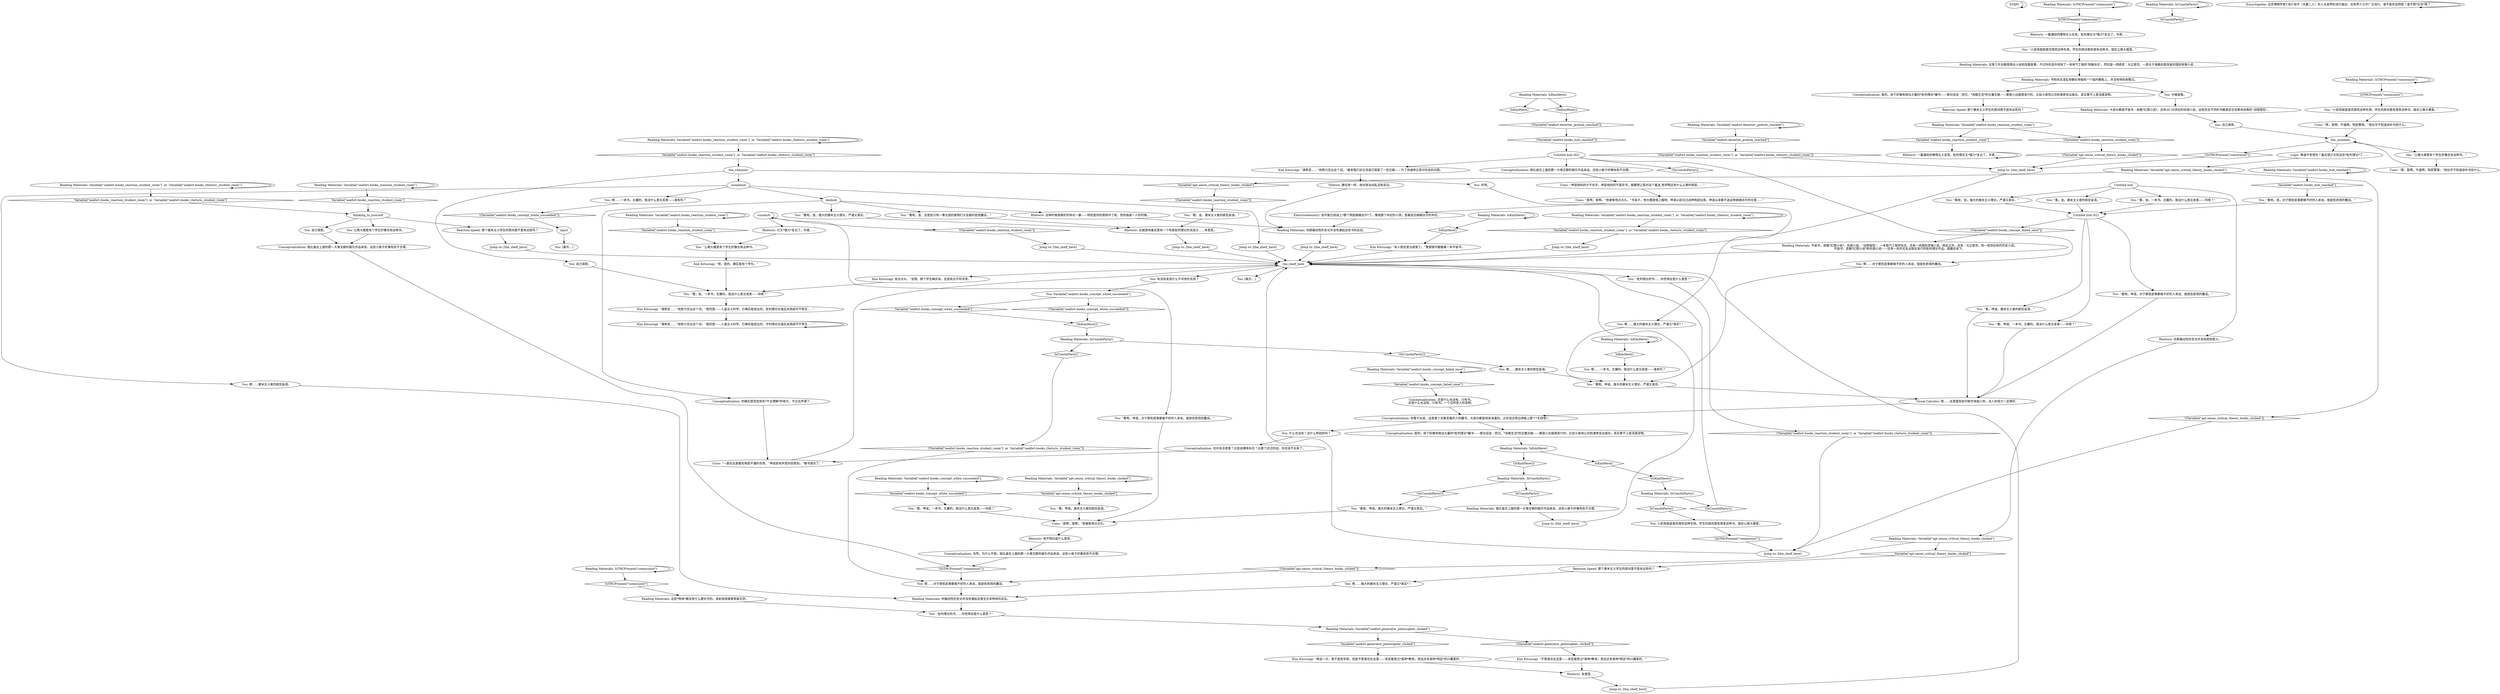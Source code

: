 # SEAFORT INT / READING MATERIALS
# bookshelf with critical theory (communist books) under gun
# ==================================================
digraph G {
	  0 [label="START"];
	  1 [label="input"];
	  2 [label="Reading Materials: Variable[\"seafort.books_concept_failed_once\"]"];
	  3 [label="Variable[\"seafort.books_concept_failed_once\"]", shape=diamond];
	  4 [label="!(Variable[\"seafort.books_concept_failed_once\"])", shape=diamond];
	  5 [label="You: “看啦，坤诺。强大的康米主义理论，严谨又真实。”"];
	  6 [label="Reading Materials: 你那煽动性的言论并没有激起这些书的反应。"];
	  7 [label="Jump to: [the_shelf_here]"];
	  8 [label="Rhetoric: 这种时候很难好好辩论一番——特别是你的搭档中了枪，而你独身一人的时候。"];
	  9 [label="You: “看，金。一本书。左翼的。我没什么意见发表——你呢？”"];
	  10 [label="Reading Materials: 相比盖在上面的那一大堆无聊的娱乐作品来说，这些小册子好像有些不合理。"];
	  11 [label="cunohub"];
	  12 [label="You: “看，坤诺。一本书。左翼的。我没什么意见发表——你呢？”"];
	  13 [label="Reading Materials: Variable[\"seafort.deserter_prehub_reached\"]"];
	  14 [label="Variable[\"seafort.deserter_prehub_reached\"]", shape=diamond];
	  15 [label="!(Variable[\"seafort.deserter_prehub_reached\"])", shape=diamond];
	  16 [label="Reading Materials: IsCunoInParty()"];
	  17 [label="IsCunoInParty()", shape=diamond];
	  18 [label="!(IsCunoInParty())", shape=diamond];
	  19 [label="You: 嗯……康米主义者的疯狂妄语。"];
	  20 [label="Untitled hub (02)"];
	  21 [label="Reading Materials: 书和杂志凌乱地躺在地板和一个临时橱柜上，并没有特别收整过。"];
	  22 [label="Reading Materials: IsKimHere()"];
	  23 [label="IsKimHere()", shape=diamond];
	  24 [label="!(IsKimHere())", shape=diamond];
	  25 [label="kimhub"];
	  26 [label="You: 嗯……对于那些屁事都做不好的人来说，就是些悲观的蠢话。"];
	  27 [label="Jump to: [the_shelf_here]"];
	  28 [label="Reading Materials: IsTHCPresent(\"communist\")"];
	  29 [label="IsTHCPresent(\"communist\")", shape=diamond];
	  30 [label="!(IsTHCPresent(\"communist\"))", shape=diamond];
	  31 [label="Conceptualization: 当然。为什么不呢。相比盖在上面的那一大堆无聊的娱乐作品来说，这些小册子好像有些不合理。"];
	  32 [label="Reading Materials: Variable[\"apt.sense_critical_theory_books_clicked\"]"];
	  33 [label="Variable[\"apt.sense_critical_theory_books_clicked\"]", shape=diamond];
	  34 [label="!(Variable[\"apt.sense_critical_theory_books_clicked\"])", shape=diamond];
	  35 [label="Reading Materials: IsTHCPresent(\"communist\")"];
	  36 [label="IsTHCPresent(\"communist\")", shape=diamond];
	  37 [label="!(IsTHCPresent(\"communist\"))", shape=diamond];
	  38 [label="You: 自己保密。"];
	  39 [label="Encyclopedia: 业余博物学家T.和T.哈平（夫妻二人）对人与自然的流行描述。在各界人士中广泛流行。谁不喜欢自然呢？谁不想*生存*呢？"];
	  40 [label="Reading Materials: 这里几乎全都是商业小说和连载故事，不过你在其中找到了一本电气工程的‘阴极杂志’。然后是一团纸浆：光之欲念，一部关于电路创意改装的国际惊悚小说……"];
	  41 [label="Kim Kitsuragi: 他点点头。“没错，那个学生确实有。还是有点不同寻常。”"];
	  42 [label="You: “批判理论的书……你觉得这是什么意思？”"];
	  43 [label="Logic: 难道不奇怪吗？最近很少见到这些*批判理论*了……"];
	  44 [label="You: “小屁孩就是喜欢探究这种东西。学生的房间里有很多这种书。就在公寓大楼里。”"];
	  45 [label="Rhetoric: 它又*强力*复出了。毕竟……"];
	  46 [label="You: “看，坤诺。康米主义者的疯狂妄语。”"];
	  47 [label="Reaction Speed: 那个康米主义学生的房间里不是有这些吗？"];
	  48 [label="Reading Materials: IsKimHere()"];
	  49 [label="IsKimHere()", shape=diamond];
	  50 [label="!(IsKimHere())", shape=diamond];
	  51 [label="Reading Materials: Variable[\"seafort.books_concept_white_succeeded\"]"];
	  52 [label="Variable[\"seafort.books_concept_white_succeeded\"]", shape=diamond];
	  53 [label="!(Variable[\"seafort.books_concept_white_succeeded\"])", shape=diamond];
	  54 [label="Reading Materials: 这些*物体*都没有什么要补充的。高射炮塔楼里鸦雀无声。"];
	  55 [label="Rhetoric: 一篇通俗的唯物主义反思。批判理论又*强力*复出了。毕竟……"];
	  56 [label="Reading Materials: Variable[\"seafort.books_reaction_student_room\"]  or  Variable[\"seafort.books_rhetoric_student_room\"]"];
	  57 [label="Variable[\"seafort.books_reaction_student_room\"]  or  Variable[\"seafort.books_rhetoric_student_room\"]", shape=diamond];
	  58 [label="!(Variable[\"seafort.books_reaction_student_room\"]  or  Variable[\"seafort.books_rhetoric_student_room\"])", shape=diamond];
	  59 [label="Conceptualization: 是的。床下好像有相当大量的*批判理论*藏书——换句话说：阴沉，*消极生活*的左翼文献——都是小出版商发行的，比如斗兽场公司和澳希亚出版社。其实算不上是消遣读物。"];
	  60 [label="You: [离开。]"];
	  61 [label="Reading Materials: Variable[\"seafort.books_hub_reached\"]"];
	  62 [label="Variable[\"seafort.books_hub_reached\"]", shape=diamond];
	  63 [label="!(Variable[\"seafort.books_hub_reached\"])", shape=diamond];
	  64 [label="Conceptualization: 是的。床下好像有相当大量的*批判理论*藏书——换句话说：阴沉，*消极生活*的左翼文献——都是小出版商发行的，比如斗兽场公司和澳希亚出版社。其实算不上是消遣读物。"];
	  65 [label="You: 好吧。"];
	  66 [label="You: “小屁孩就是喜欢探究这种东西。学生的房间里有很多这种书。就在公寓大楼里。”"];
	  67 [label="Reading Materials: Variable[\"seafort.books_reaction_student_room\"]  or  Variable[\"seafort.books_rhetoric_student_room\"]"];
	  68 [label="Variable[\"seafort.books_reaction_student_room\"]  or  Variable[\"seafort.books_rhetoric_student_room\"]", shape=diamond];
	  69 [label="!(Variable[\"seafort.books_reaction_student_room\"]  or  Variable[\"seafort.books_rhetoric_student_room\"])", shape=diamond];
	  70 [label="Cuno: “坤诺他妈的才不在乎。坤诺他妈的不喜欢书。崔娜想让我对这个着迷,老师啊还有什么之类的狗屁……”"];
	  71 [label="Jump to: [the_shelf_here]"];
	  72 [label="You: 嗯……强大的康米主义理论，严谨又*真实*！"];
	  73 [label="Reading Materials: Variable[\"seafort.books_reaction_student_room\"]"];
	  74 [label="Variable[\"seafort.books_reaction_student_room\"]", shape=diamond];
	  75 [label="!(Variable[\"seafort.books_reaction_student_room\"])", shape=diamond];
	  76 [label="Reaction Speed: 那个康米主义学生的房间里不是有这些吗？"];
	  77 [label="You: 小屁孩就是喜欢探究这种东西。学生的房间里有很多这种书。就在公寓大楼里。"];
	  78 [label="Cuno: “一直在这里看些狗屁不通的东西，”坤诺若有所思的回答到。“被书迷住了。”"];
	  79 [label="Visual Calculus: 嗯……这里面有些印刷字体挺小的。这人的视力一定很好。"];
	  80 [label="Cuno: “是啊，是啊。”他睿智地点点头。“书呆子。他大概是很上瘾吧。坤诺以前见过这种狗屁玩意。坤诺从来都不迷这种赫姆达尔的垃圾……”"];
	  81 [label="Rhetoric: 这就意味着这里有一个热爱批判理论的流浪汉……有意思。"];
	  82 [label="Kim Kitsuragi: “澳希亚……”他努力念出这个词。“我同意——人道主义科学。它确实挺突出的。评判理论在瑞瓦肖西部可不常见……”"];
	  83 [label="Rhetoric: 你那煽动性的言论并没有把他惹火。"];
	  84 [label="You: “看啦，金。对于那些屁事都做不好的人来说，就是些悲观的蠢话。”"];
	  85 [label="Reading Materials: 平装书，连载*幻想小说*，侦探小说，“动物冒险”，一本电气工程学杂志，还有一本国际惊悚小说。除此之外，还有：光之欲念，和一部世纪前的历史小说。\n平装书，连载*幻想小说*和侦探小说——还有一系列无名出版社发行的批判理论作品。就藏在床下。"];
	  86 [label="Conceptualization: 你看不出来。这是某个无聊至极的人的藏书。大部分都是用来消遣的，正好适合旁边地板上那个*无线电*。"];
	  87 [label="Jump to: [the_shelf_here]"];
	  88 [label="the_commies"];
	  89 [label="Conceptualization: 相比盖在上面的那一大堆无聊的娱乐作品来说，这些小册子好像有些不合理。"];
	  90 [label="You: 嗯……强大的康米主义理论，严谨又*真实*！"];
	  91 [label="Conceptualization: 你确实感觉到有些*不太理解*的地方。不过无所谓了。"];
	  92 [label="You: “看，金。康米主义者的疯狂妄语。”"];
	  93 [label="Reading Materials: IsTHCPresent(\"communist\")"];
	  94 [label="IsTHCPresent(\"communist\")", shape=diamond];
	  95 [label="!(IsTHCPresent(\"communist\"))", shape=diamond];
	  96 [label="Jump to: [the_shelf_here]"];
	  97 [label="Reading Materials: Variable[\"seafort.books_reaction_student_room\"]"];
	  98 [label="Variable[\"seafort.books_reaction_student_room\"]", shape=diamond];
	  99 [label="!(Variable[\"seafort.books_reaction_student_room\"])", shape=diamond];
	  100 [label="You: “看啦，坤诺。强大的康米主义理论，严谨又真实。”"];
	  101 [label="noonehub"];
	  102 [label="You: “公寓大楼里有个学生好像也有这种书。”"];
	  103 [label="Reading Materials: Variable[\"seafort.books_reaction_student_room\"]  or  Variable[\"seafort.books_rhetoric_student_room\"]"];
	  104 [label="Variable[\"seafort.books_reaction_student_room\"]  or  Variable[\"seafort.books_rhetoric_student_room\"]", shape=diamond];
	  105 [label="!(Variable[\"seafort.books_reaction_student_room\"]  or  Variable[\"seafort.books_rhetoric_student_room\"])", shape=diamond];
	  106 [label="Untitled hub (02)"];
	  107 [label="Kim Kitsuragi: “澳希亚……”他努力念出这个词。“看来我们这位流浪汉保留了一些文献——为了快速修正意识形态的问题。"];
	  108 [label="You: 嗯……一本书。左翼的。我没什么意见发表——谁有吗？"];
	  109 [label="Untitled hub"];
	  110 [label="You: 嗯……一本书。左翼的。我没什么意见发表——谁有吗？"];
	  111 [label="Rhetoric: 有意思……"];
	  112 [label="You: 嗯……对于那些屁事都做不好的人来说，就是些悲观的蠢话。"];
	  113 [label="the_shelf_here"];
	  114 [label="You: [离开。]"];
	  115 [label="the_commies"];
	  116 [label="You: “批判理论的书……你觉得这是什么意思？”"];
	  117 [label="Jump to: [the_shelf_here]"];
	  118 [label="You: “看啦，坤诺。对于那些屁事都做不好的人来说，就是些悲观的蠢话。”"];
	  119 [label="Reading Materials: IsKimHere()"];
	  120 [label="IsKimHere()", shape=diamond];
	  121 [label="!(IsKimHere())", shape=diamond];
	  122 [label="You: 有没有发现什么不寻常的东西？"];
	  123 [label="You: Variable[\"seafort.books_concept_white_succeeded\"]"];
	  124 [label="Variable[\"seafort.books_concept_white_succeeded\"]", shape=diamond];
	  125 [label="!(Variable[\"seafort.books_concept_white_succeeded\"])", shape=diamond];
	  126 [label="You: “看啦，金。全是些只有一事无成的废物们才会看的悲观蠢话。”"];
	  127 [label="Kim Kitsuragi: “澳希亚……”他努力念出这个词。“我同意——人道主义科学。它确实挺突出的。批判理论在瑞瓦肖西部可不常见……”"];
	  128 [label="Reading Materials: Variable[\"seafort.generator_philosopher_clicked\"]"];
	  129 [label="Variable[\"seafort.generator_philosopher_clicked\"]", shape=diamond];
	  130 [label="!(Variable[\"seafort.generator_philosopher_clicked\"])", shape=diamond];
	  131 [label="Reading Materials: 你煽动性的言论并没有激起这堆无生命物体的反应。"];
	  132 [label="Kim Kitsuragi: “有人把这里当成家了。”警督随手翻看着一本平装书。"];
	  133 [label="Reading Materials: IsCunoInParty()"];
	  134 [label="IsCunoInParty()", shape=diamond];
	  135 [label="!(IsCunoInParty())", shape=diamond];
	  136 [label="Jump to: [the_shelf_here]"];
	  137 [label="Rhetoric: 他不明白是什么意思。"];
	  138 [label="You: “公寓大楼里有个学生好像也有这种书。”"];
	  139 [label="Jump to: [the_shelf_here]"];
	  140 [label="Volition: 像往常一样，他对政治动乱没有反应。"];
	  141 [label="You: 仔细查看。"];
	  142 [label="You: “看啦，金。强大的康米主义理论，严谨又真实。”"];
	  143 [label="You: 嗯……康米主义者的疯狂妄语。"];
	  144 [label="Reaction Speed: 那个康米主义学生的房间里不是有这些吗？"];
	  145 [label="Jump to: [the_shelf_here]"];
	  146 [label="You: 公寓大楼里有个学生好像也有这种书。"];
	  147 [label="You: “看，金。一本书。左翼的。我没什么意见发表——你呢？”"];
	  148 [label="You: 什么也没有？没什么特别的吗？"];
	  149 [label="Conceptualization: 也许有点老套？比如说裸体杂志？比那个还过的话，你也说不出来了。"];
	  150 [label="You: 自己保密。"];
	  151 [label="Conceptualization: 还是什么也没有，只有书。\n还是什么也没有，只有书。一个过时老人的读物。"];
	  152 [label="You: “看，坤诺。康米主义者的疯狂妄语。”"];
	  153 [label="You: 自己保密。"];
	  154 [label="Kim Kitsuragi: “再说一次，我不是哲学家。但是不管谁住在这里——肯定接受过*某种*教育。而且还有某种*特定*的兴趣爱好。”"];
	  155 [label="Jump to: [the_shelf_here]"];
	  156 [label="thinking_to_yourself"];
	  157 [label="Cuno: “是啊，是啊。”他睿智地点点头。"];
	  158 [label="Reading Materials: Variable[\"seafort.books_reaction_student_room\"]"];
	  159 [label="Variable[\"seafort.books_reaction_student_room\"]", shape=diamond];
	  160 [label="!(Variable[\"seafort.books_reaction_student_room\"])", shape=diamond];
	  161 [label="Cuno: “嗯，是啊，牛逼啊。狗屁警探。”他似乎不知道该补充些什么。"];
	  162 [label="Cuno: “嗯，是啊，牛逼啊。狗屁警探。”他似乎不知道该补充些什么。"];
	  163 [label="Electrochemistry: 他可能已经迷上*那个狗屁赫姆达尔*了。像他那个年纪的小孩，是最适合赫姆达尔的年纪。"];
	  164 [label="You: “看啦，金。强大的康米主义理论，严谨又真实。”"];
	  165 [label="Reading Materials: IsCunoInParty()"];
	  166 [label="IsCunoInParty()", shape=diamond];
	  167 [label="!(IsCunoInParty())", shape=diamond];
	  168 [label="Reading Materials: IsCunoInParty()"];
	  169 [label="IsCunoInParty()", shape=diamond];
	  170 [label="!(IsCunoInParty())", shape=diamond];
	  171 [label="Reading Materials: IsKimHere()"];
	  172 [label="IsKimHere()", shape=diamond];
	  173 [label="!(IsKimHere())", shape=diamond];
	  174 [label="Reading Materials: Variable[\"apt.sense_critical_theory_books_clicked\"]"];
	  175 [label="Variable[\"apt.sense_critical_theory_books_clicked\"]", shape=diamond];
	  176 [label="!(Variable[\"apt.sense_critical_theory_books_clicked\"])", shape=diamond];
	  177 [label="Kim Kitsuragi: “呃，是的。确实是有个学生。”"];
	  178 [label="Kim Kitsuragi: “不管谁住在这里——肯定接受过*某种*教育。而且还有某种*特定*的兴趣爱好。”"];
	  179 [label="Rhetoric: 一篇通俗的唯物主义反思。批判理论又*强力*复出了。毕竟……"];
	  180 [label="You: “看啦，坤诺。对于那些屁事都做不好的人来说，就是些悲观的蠢话。”"];
	  181 [label="You: “看，坤诺。一本书。左翼的。我没什么意见发表——你呢？”"];
	  182 [label="You: “看，金。康米主义者的疯狂妄语。”"];
	  183 [label="Reading Materials: 大部分都是平装书：连载*幻想小说*，还有20-30世纪的侦探小说。这些完全不同的书籍里还包含那本经典的“动物冒险”。"];
	  184 [label="Reading Materials: Variable[\"apt.sense_critical_theory_books_clicked\"]"];
	  185 [label="Variable[\"apt.sense_critical_theory_books_clicked\"]", shape=diamond];
	  186 [label="!(Variable[\"apt.sense_critical_theory_books_clicked\"])", shape=diamond];
	  187 [label="Conceptualization: 相比盖在上面的那一大堆无聊的娱乐作品来说，这些小册子好像有些不合理。"];
	  0 -> 0
	  1 -> 60
	  2 -> 2
	  2 -> 3
	  3 -> 151
	  4 -> 85
	  5 -> 79
	  6 -> 7
	  7 -> 113
	  8 -> 6
	  9 -> 127
	  10 -> 136
	  11 -> 11
	  11 -> 99
	  11 -> 180
	  11 -> 45
	  12 -> 157
	  13 -> 13
	  13 -> 14
	  14 -> 58
	  15 -> 63
	  16 -> 16
	  16 -> 17
	  19 -> 5
	  20 -> 112
	  20 -> 89
	  20 -> 18
	  20 -> 107
	  21 -> 59
	  21 -> 141
	  22 -> 22
	  22 -> 23
	  23 -> 132
	  24 -> 168
	  25 -> 8
	  25 -> 126
	  25 -> 91
	  25 -> 142
	  26 -> 131
	  27 -> 113
	  28 -> 28
	  28 -> 29
	  29 -> 179
	  30 -> 145
	  31 -> 95
	  32 -> 32
	  32 -> 33
	  33 -> 46
	  34 -> 139
	  35 -> 35
	  35 -> 36
	  36 -> 54
	  37 -> 139
	  38 -> 88
	  39 -> 39
	  40 -> 21
	  41 -> 9
	  42 -> 128
	  43 -> 184
	  44 -> 162
	  45 -> 102
	  46 -> 157
	  47 -> 158
	  48 -> 48
	  48 -> 49
	  49 -> 108
	  50 -> 165
	  51 -> 51
	  51 -> 52
	  52 -> 12
	  53 -> 1
	  54 -> 42
	  55 -> 55
	  56 -> 56
	  56 -> 57
	  57 -> 87
	  58 -> 139
	  59 -> 47
	  61 -> 61
	  61 -> 62
	  62 -> 84
	  63 -> 20
	  64 -> 171
	  65 -> 90
	  66 -> 40
	  67 -> 67
	  67 -> 68
	  68 -> 156
	  69 -> 145
	  70 -> 80
	  71 -> 113
	  72 -> 131
	  73 -> 73
	  73 -> 74
	  74 -> 102
	  75 -> 92
	  76 -> 96
	  77 -> 30
	  78 -> 113
	  79 -> 86
	  80 -> 163
	  81 -> 117
	  82 -> 82
	  83 -> 174
	  84 -> 106
	  85 -> 113
	  86 -> 64
	  86 -> 148
	  87 -> 113
	  88 -> 138
	  88 -> 43
	  88 -> 37
	  89 -> 70
	  90 -> 5
	  91 -> 78
	  92 -> 81
	  93 -> 93
	  93 -> 94
	  94 -> 44
	  95 -> 26
	  96 -> 113
	  97 -> 97
	  97 -> 98
	  98 -> 156
	  99 -> 27
	  100 -> 157
	  101 -> 143
	  101 -> 25
	  101 -> 110
	  101 -> 71
	  102 -> 177
	  103 -> 104
	  103 -> 103
	  104 -> 115
	  105 -> 26
	  106 -> 152
	  106 -> 4
	  106 -> 181
	  106 -> 118
	  107 -> 140
	  108 -> 5
	  109 -> 83
	  109 -> 164
	  109 -> 147
	  109 -> 182
	  110 -> 53
	  111 -> 155
	  112 -> 5
	  113 -> 41
	  113 -> 122
	  113 -> 116
	  113 -> 114
	  115 -> 65
	  115 -> 153
	  115 -> 101
	  116 -> 69
	  117 -> 113
	  118 -> 79
	  119 -> 120
	  119 -> 121
	  121 -> 15
	  122 -> 123
	  123 -> 124
	  123 -> 125
	  124 -> 50
	  125 -> 50
	  126 -> 81
	  127 -> 82
	  128 -> 129
	  128 -> 130
	  129 -> 154
	  130 -> 178
	  131 -> 42
	  132 -> 113
	  133 -> 134
	  133 -> 135
	  134 -> 10
	  135 -> 100
	  136 -> 113
	  137 -> 31
	  138 -> 161
	  139 -> 113
	  140 -> 6
	  141 -> 183
	  142 -> 81
	  143 -> 131
	  144 -> 72
	  145 -> 113
	  146 -> 187
	  147 -> 106
	  148 -> 149
	  149 -> 78
	  150 -> 187
	  151 -> 86
	  152 -> 79
	  153 -> 9
	  154 -> 111
	  155 -> 113
	  156 -> 146
	  156 -> 76
	  156 -> 150
	  157 -> 137
	  158 -> 160
	  158 -> 159
	  159 -> 55
	  160 -> 34
	  161 -> 88
	  162 -> 88
	  163 -> 6
	  164 -> 106
	  165 -> 166
	  165 -> 167
	  166 -> 105
	  167 -> 19
	  168 -> 169
	  168 -> 170
	  169 -> 77
	  170 -> 113
	  171 -> 172
	  171 -> 173
	  172 -> 24
	  173 -> 133
	  174 -> 176
	  174 -> 175
	  175 -> 144
	  176 -> 26
	  177 -> 9
	  178 -> 111
	  179 -> 66
	  180 -> 157
	  181 -> 79
	  182 -> 106
	  183 -> 38
	  184 -> 185
	  184 -> 186
	  185 -> 75
	  186 -> 145
	  187 -> 95
}

